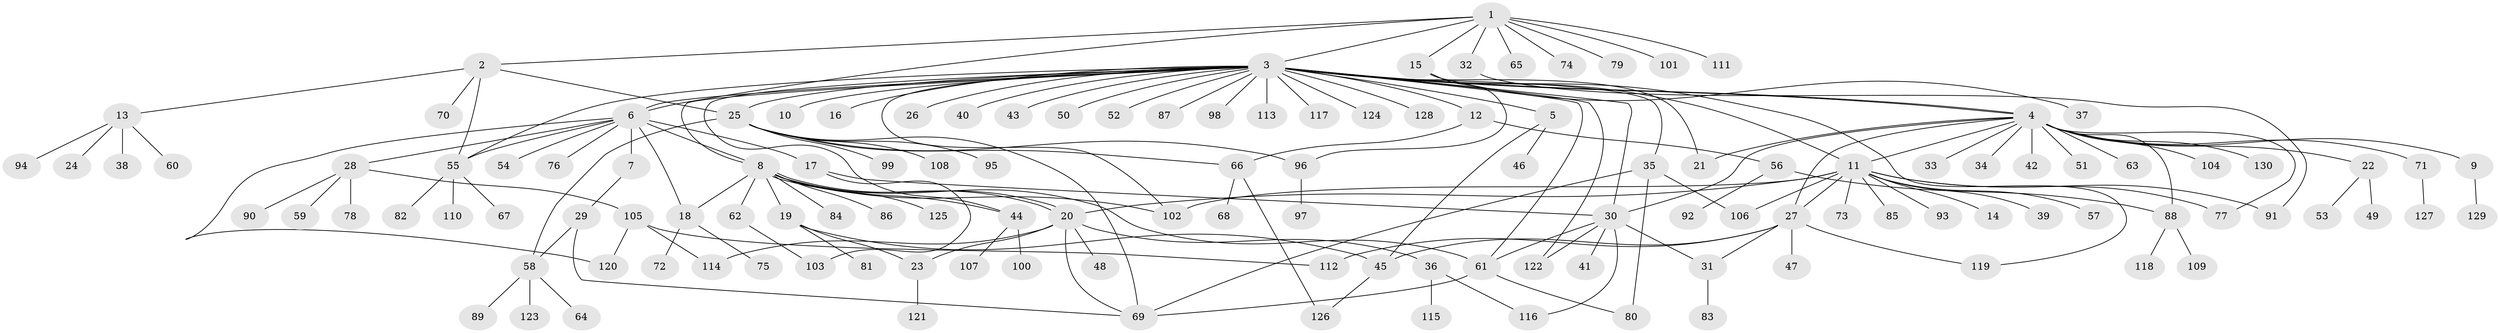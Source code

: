 // coarse degree distribution, {9: 0.018867924528301886, 4: 0.04716981132075472, 32: 0.009433962264150943, 17: 0.009433962264150943, 2: 0.1792452830188679, 11: 0.018867924528301886, 15: 0.009433962264150943, 1: 0.5754716981132075, 13: 0.009433962264150943, 3: 0.0660377358490566, 6: 0.018867924528301886, 7: 0.009433962264150943, 8: 0.009433962264150943, 5: 0.018867924528301886}
// Generated by graph-tools (version 1.1) at 2025/23/03/03/25 07:23:48]
// undirected, 130 vertices, 172 edges
graph export_dot {
graph [start="1"]
  node [color=gray90,style=filled];
  1;
  2;
  3;
  4;
  5;
  6;
  7;
  8;
  9;
  10;
  11;
  12;
  13;
  14;
  15;
  16;
  17;
  18;
  19;
  20;
  21;
  22;
  23;
  24;
  25;
  26;
  27;
  28;
  29;
  30;
  31;
  32;
  33;
  34;
  35;
  36;
  37;
  38;
  39;
  40;
  41;
  42;
  43;
  44;
  45;
  46;
  47;
  48;
  49;
  50;
  51;
  52;
  53;
  54;
  55;
  56;
  57;
  58;
  59;
  60;
  61;
  62;
  63;
  64;
  65;
  66;
  67;
  68;
  69;
  70;
  71;
  72;
  73;
  74;
  75;
  76;
  77;
  78;
  79;
  80;
  81;
  82;
  83;
  84;
  85;
  86;
  87;
  88;
  89;
  90;
  91;
  92;
  93;
  94;
  95;
  96;
  97;
  98;
  99;
  100;
  101;
  102;
  103;
  104;
  105;
  106;
  107;
  108;
  109;
  110;
  111;
  112;
  113;
  114;
  115;
  116;
  117;
  118;
  119;
  120;
  121;
  122;
  123;
  124;
  125;
  126;
  127;
  128;
  129;
  130;
  1 -- 2;
  1 -- 3;
  1 -- 6;
  1 -- 15;
  1 -- 32;
  1 -- 65;
  1 -- 74;
  1 -- 79;
  1 -- 101;
  1 -- 111;
  2 -- 13;
  2 -- 25;
  2 -- 55;
  2 -- 70;
  3 -- 4;
  3 -- 4;
  3 -- 5;
  3 -- 6;
  3 -- 8;
  3 -- 10;
  3 -- 11;
  3 -- 12;
  3 -- 16;
  3 -- 21;
  3 -- 25;
  3 -- 26;
  3 -- 30;
  3 -- 35;
  3 -- 40;
  3 -- 43;
  3 -- 44;
  3 -- 50;
  3 -- 52;
  3 -- 55;
  3 -- 61;
  3 -- 87;
  3 -- 98;
  3 -- 102;
  3 -- 113;
  3 -- 117;
  3 -- 119;
  3 -- 122;
  3 -- 124;
  3 -- 128;
  4 -- 9;
  4 -- 11;
  4 -- 21;
  4 -- 22;
  4 -- 27;
  4 -- 30;
  4 -- 33;
  4 -- 34;
  4 -- 42;
  4 -- 51;
  4 -- 63;
  4 -- 71;
  4 -- 77;
  4 -- 88;
  4 -- 104;
  4 -- 130;
  5 -- 45;
  5 -- 46;
  6 -- 7;
  6 -- 8;
  6 -- 17;
  6 -- 18;
  6 -- 28;
  6 -- 54;
  6 -- 55;
  6 -- 76;
  6 -- 120;
  7 -- 29;
  8 -- 18;
  8 -- 19;
  8 -- 20;
  8 -- 20;
  8 -- 44;
  8 -- 61;
  8 -- 62;
  8 -- 84;
  8 -- 86;
  8 -- 102;
  8 -- 125;
  9 -- 129;
  11 -- 14;
  11 -- 20;
  11 -- 27;
  11 -- 39;
  11 -- 57;
  11 -- 73;
  11 -- 77;
  11 -- 85;
  11 -- 91;
  11 -- 93;
  11 -- 102;
  11 -- 106;
  12 -- 56;
  12 -- 66;
  13 -- 24;
  13 -- 38;
  13 -- 60;
  13 -- 94;
  15 -- 37;
  15 -- 96;
  17 -- 30;
  17 -- 103;
  18 -- 72;
  18 -- 75;
  19 -- 23;
  19 -- 45;
  19 -- 81;
  20 -- 23;
  20 -- 36;
  20 -- 48;
  20 -- 69;
  20 -- 114;
  22 -- 49;
  22 -- 53;
  23 -- 121;
  25 -- 58;
  25 -- 66;
  25 -- 69;
  25 -- 95;
  25 -- 96;
  25 -- 99;
  25 -- 108;
  27 -- 31;
  27 -- 45;
  27 -- 47;
  27 -- 112;
  27 -- 119;
  28 -- 59;
  28 -- 78;
  28 -- 90;
  28 -- 105;
  29 -- 58;
  29 -- 69;
  30 -- 31;
  30 -- 41;
  30 -- 61;
  30 -- 116;
  30 -- 122;
  31 -- 83;
  32 -- 91;
  35 -- 69;
  35 -- 80;
  35 -- 106;
  36 -- 115;
  36 -- 116;
  44 -- 100;
  44 -- 107;
  45 -- 126;
  55 -- 67;
  55 -- 82;
  55 -- 110;
  56 -- 88;
  56 -- 92;
  58 -- 64;
  58 -- 89;
  58 -- 123;
  61 -- 69;
  61 -- 80;
  62 -- 103;
  66 -- 68;
  66 -- 126;
  71 -- 127;
  88 -- 109;
  88 -- 118;
  96 -- 97;
  105 -- 112;
  105 -- 114;
  105 -- 120;
}
